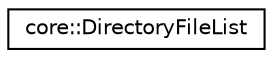 digraph "Graphical Class Hierarchy"
{
 // LATEX_PDF_SIZE
  edge [fontname="Helvetica",fontsize="10",labelfontname="Helvetica",labelfontsize="10"];
  node [fontname="Helvetica",fontsize="10",shape=record];
  rankdir="LR";
  Node0 [label="core::DirectoryFileList",height=0.2,width=0.4,color="black", fillcolor="white", style="filled",URL="$d6/d42/structcore_1_1DirectoryFileList.html",tooltip=" "];
}
